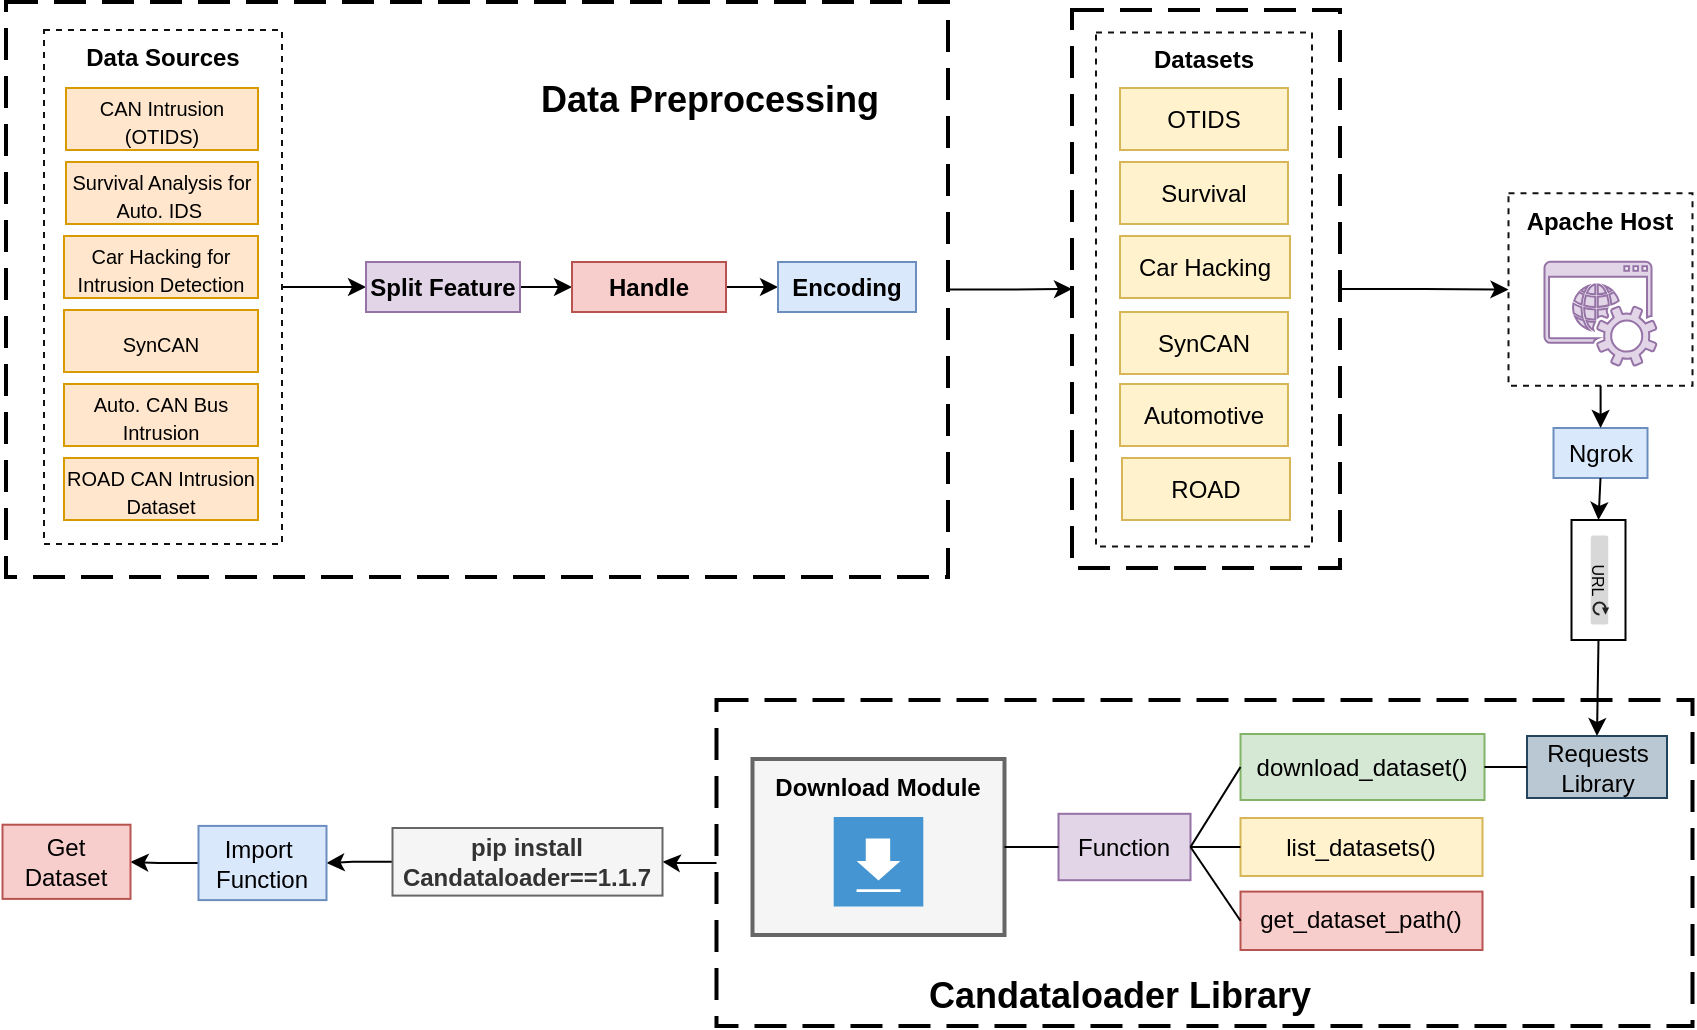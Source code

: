 <mxfile version="21.5.2" type="github">
  <diagram name="Trang-1" id="8WPnezDn6ww9EdxV7W4L">
    <mxGraphModel dx="1434" dy="774" grid="0" gridSize="10" guides="1" tooltips="1" connect="1" arrows="1" fold="1" page="1" pageScale="1" pageWidth="3000" pageHeight="5000" math="0" shadow="0">
      <root>
        <mxCell id="0" />
        <mxCell id="1" parent="0" />
        <mxCell id="tIdSaeZlRLGK4tlZDi9s-64" value="" style="rounded=1;arcSize=0;dashed=1;strokeColor=#000000;fillColor=none;gradientColor=none;dashPattern=8 4;strokeWidth=2;fontColor=#000000;" parent="1" vertex="1">
          <mxGeometry x="471.25" y="496" width="488" height="163" as="geometry" />
        </mxCell>
        <mxCell id="tIdSaeZlRLGK4tlZDi9s-41" value="&lt;b&gt;&lt;font color=&quot;#000000&quot;&gt;Download Module&lt;/font&gt;&lt;/b&gt;" style="fillColor=#f5f5f5;strokeColor=#666666;verticalAlign=top;fontStyle=0;fontColor=#333333;whiteSpace=wrap;html=1;strokeWidth=2;" parent="1" vertex="1">
          <mxGeometry x="489.25" y="525.5" width="126" height="88" as="geometry" />
        </mxCell>
        <mxCell id="tIdSaeZlRLGK4tlZDi9s-43" value="Ngrok" style="rounded=0;whiteSpace=wrap;html=1;fillColor=#dae8fc;strokeColor=#6c8ebf;" parent="1" vertex="1">
          <mxGeometry x="889.75" y="360" width="47" height="25" as="geometry" />
        </mxCell>
        <mxCell id="tIdSaeZlRLGK4tlZDi9s-44" value="" style="edgeStyle=orthogonalEdgeStyle;rounded=0;orthogonalLoop=1;jettySize=auto;html=1;" parent="1" source="tIdSaeZlRLGK4tlZDi9s-30" target="tIdSaeZlRLGK4tlZDi9s-43" edge="1">
          <mxGeometry relative="1" as="geometry" />
        </mxCell>
        <mxCell id="tIdSaeZlRLGK4tlZDi9s-30" value="&lt;font color=&quot;#000000&quot;&gt;&lt;b&gt;Apache Host&lt;/b&gt;&lt;/font&gt;" style="fillColor=none;strokeColor=#111212;dashed=1;verticalAlign=top;fontStyle=0;fontColor=#147EBA;whiteSpace=wrap;html=1;" parent="1" vertex="1">
          <mxGeometry x="867.25" y="242.62" width="92" height="96.25" as="geometry" />
        </mxCell>
        <mxCell id="tIdSaeZlRLGK4tlZDi9s-12" value="" style="rounded=1;arcSize=0;dashed=1;strokeColor=#000000;fillColor=none;gradientColor=none;dashPattern=8 4;strokeWidth=2;fontColor=#000000;" parent="1" vertex="1">
          <mxGeometry x="116" y="147" width="471" height="287.5" as="geometry" />
        </mxCell>
        <mxCell id="tIdSaeZlRLGK4tlZDi9s-14" value="" style="edgeStyle=orthogonalEdgeStyle;rounded=0;orthogonalLoop=1;jettySize=auto;html=1;" parent="1" source="tIdSaeZlRLGK4tlZDi9s-7" target="tIdSaeZlRLGK4tlZDi9s-8" edge="1">
          <mxGeometry relative="1" as="geometry" />
        </mxCell>
        <mxCell id="tIdSaeZlRLGK4tlZDi9s-7" value="&lt;b&gt;&lt;font color=&quot;#000000&quot;&gt;Data Sources&lt;/font&gt;&lt;/b&gt;" style="fillColor=none;strokeColor=#111212;dashed=1;verticalAlign=top;fontStyle=0;fontColor=#147EBA;whiteSpace=wrap;html=1;" parent="1" vertex="1">
          <mxGeometry x="135" y="161" width="119" height="257" as="geometry" />
        </mxCell>
        <mxCell id="tIdSaeZlRLGK4tlZDi9s-1" value="&lt;p style=&quot;line-height: normal; margin-top: 0pt; margin-bottom: 0pt; direction: ltr; unicode-bidi: embed;&quot;&gt;&lt;font style=&quot;font-size: 10px;&quot;&gt;CAN Intrusion (OTIDS)&lt;/font&gt;&lt;/p&gt;" style="rounded=0;whiteSpace=wrap;html=1;fillColor=#ffe6cc;strokeColor=#d79b00;align=center;" parent="1" vertex="1">
          <mxGeometry x="146" y="190" width="96" height="31" as="geometry" />
        </mxCell>
        <mxCell id="tIdSaeZlRLGK4tlZDi9s-2" value="&lt;p style=&quot;line-height: normal; margin-top: 0pt; margin-bottom: 0pt; direction: ltr; unicode-bidi: embed;&quot;&gt;&lt;font style=&quot;font-size: 10px;&quot;&gt;Survival Analysis for Auto. IDS&amp;nbsp;&lt;/font&gt;&lt;/p&gt;" style="rounded=0;whiteSpace=wrap;html=1;fillColor=#ffe6cc;strokeColor=#d79b00;align=center;" parent="1" vertex="1">
          <mxGeometry x="146" y="227" width="96" height="31" as="geometry" />
        </mxCell>
        <mxCell id="tIdSaeZlRLGK4tlZDi9s-3" value="&lt;p style=&quot;line-height: normal; margin-top: 0pt; margin-bottom: 0pt; direction: ltr; unicode-bidi: embed;&quot;&gt;&lt;font style=&quot;font-size: 10px;&quot;&gt;Car Hacking for Intrusion Detection&lt;/font&gt;&lt;/p&gt;" style="rounded=0;whiteSpace=wrap;html=1;fillColor=#ffe6cc;strokeColor=#d79b00;align=center;" parent="1" vertex="1">
          <mxGeometry x="145" y="264" width="97" height="31" as="geometry" />
        </mxCell>
        <mxCell id="tIdSaeZlRLGK4tlZDi9s-4" value="&lt;p style=&quot;language:en-US;line-height:normal;margin-top:0pt;margin-bottom:0pt;&lt;br/&gt;margin-right:0in;text-align:left;direction:ltr;unicode-bidi:embed&quot;&gt;&lt;font style=&quot;font-size: 10px;&quot;&gt;SynCAN&lt;/font&gt;&lt;/p&gt;" style="rounded=0;whiteSpace=wrap;html=1;fillColor=#ffe6cc;strokeColor=#d79b00;" parent="1" vertex="1">
          <mxGeometry x="145" y="301" width="97" height="31" as="geometry" />
        </mxCell>
        <mxCell id="tIdSaeZlRLGK4tlZDi9s-5" value="&lt;p style=&quot;line-height: normal; margin-top: 0pt; margin-bottom: 0pt; direction: ltr; unicode-bidi: embed;&quot;&gt;&lt;font style=&quot;font-size: 10px;&quot;&gt;Auto. CAN Bus Intrusion&lt;/font&gt;&lt;/p&gt;" style="rounded=0;whiteSpace=wrap;html=1;fillColor=#ffe6cc;strokeColor=#d79b00;align=center;" parent="1" vertex="1">
          <mxGeometry x="145" y="338" width="97" height="31" as="geometry" />
        </mxCell>
        <mxCell id="tIdSaeZlRLGK4tlZDi9s-6" value="&lt;p style=&quot;line-height: normal; margin-top: 0pt; margin-bottom: 0pt; direction: ltr; unicode-bidi: embed;&quot;&gt;&lt;font style=&quot;font-size: 10px;&quot;&gt;ROAD CAN Intrusion Dataset&lt;/font&gt;&lt;/p&gt;" style="rounded=0;whiteSpace=wrap;html=1;fillColor=#ffe6cc;strokeColor=#d79b00;align=center;" parent="1" vertex="1">
          <mxGeometry x="145" y="375" width="97" height="31" as="geometry" />
        </mxCell>
        <mxCell id="tIdSaeZlRLGK4tlZDi9s-15" value="" style="edgeStyle=orthogonalEdgeStyle;rounded=0;orthogonalLoop=1;jettySize=auto;html=1;" parent="1" source="tIdSaeZlRLGK4tlZDi9s-8" target="tIdSaeZlRLGK4tlZDi9s-9" edge="1">
          <mxGeometry relative="1" as="geometry" />
        </mxCell>
        <mxCell id="tIdSaeZlRLGK4tlZDi9s-8" value="&lt;b&gt;Split Feature&lt;/b&gt;" style="rounded=0;whiteSpace=wrap;html=1;fillColor=#e1d5e7;strokeColor=#9673a6;" parent="1" vertex="1">
          <mxGeometry x="296" y="277" width="77" height="25" as="geometry" />
        </mxCell>
        <mxCell id="tIdSaeZlRLGK4tlZDi9s-16" value="" style="edgeStyle=orthogonalEdgeStyle;rounded=0;orthogonalLoop=1;jettySize=auto;html=1;" parent="1" source="tIdSaeZlRLGK4tlZDi9s-9" target="tIdSaeZlRLGK4tlZDi9s-11" edge="1">
          <mxGeometry relative="1" as="geometry" />
        </mxCell>
        <mxCell id="tIdSaeZlRLGK4tlZDi9s-9" value="&lt;b&gt;Handle&lt;/b&gt;" style="rounded=0;whiteSpace=wrap;html=1;fillColor=#f8cecc;strokeColor=#b85450;" parent="1" vertex="1">
          <mxGeometry x="399" y="277" width="77" height="25" as="geometry" />
        </mxCell>
        <mxCell id="tIdSaeZlRLGK4tlZDi9s-11" value="&lt;b&gt;Encoding&lt;/b&gt;" style="rounded=0;whiteSpace=wrap;html=1;fillColor=#dae8fc;strokeColor=#6c8ebf;" parent="1" vertex="1">
          <mxGeometry x="502" y="277" width="69" height="25" as="geometry" />
        </mxCell>
        <mxCell id="tIdSaeZlRLGK4tlZDi9s-13" value="&lt;font style=&quot;font-size: 18px;&quot;&gt;&lt;b style=&quot;&quot;&gt;Data Preprocessing&lt;/b&gt;&lt;/font&gt;" style="text;html=1;strokeColor=none;fillColor=none;align=center;verticalAlign=middle;whiteSpace=wrap;rounded=0;" parent="1" vertex="1">
          <mxGeometry x="377" y="181" width="182" height="30" as="geometry" />
        </mxCell>
        <mxCell id="tIdSaeZlRLGK4tlZDi9s-18" value="" style="edgeStyle=orthogonalEdgeStyle;rounded=0;orthogonalLoop=1;jettySize=auto;html=1;" parent="1" source="tIdSaeZlRLGK4tlZDi9s-12" target="tIdSaeZlRLGK4tlZDi9s-17" edge="1">
          <mxGeometry relative="1" as="geometry" />
        </mxCell>
        <mxCell id="tIdSaeZlRLGK4tlZDi9s-31" value="" style="edgeStyle=orthogonalEdgeStyle;rounded=0;orthogonalLoop=1;jettySize=auto;html=1;entryX=0;entryY=0.5;entryDx=0;entryDy=0;" parent="1" source="tIdSaeZlRLGK4tlZDi9s-17" target="tIdSaeZlRLGK4tlZDi9s-30" edge="1">
          <mxGeometry relative="1" as="geometry" />
        </mxCell>
        <mxCell id="tIdSaeZlRLGK4tlZDi9s-17" value="" style="whiteSpace=wrap;html=1;fillColor=none;strokeColor=#000000;fontColor=#000000;rounded=1;arcSize=0;dashed=1;gradientColor=none;dashPattern=8 4;strokeWidth=2;" parent="1" vertex="1">
          <mxGeometry x="649" y="151" width="134" height="279" as="geometry" />
        </mxCell>
        <mxCell id="tIdSaeZlRLGK4tlZDi9s-19" value="&lt;b&gt;&lt;font color=&quot;#000000&quot;&gt;Datasets&lt;/font&gt;&lt;/b&gt;" style="fillColor=none;strokeColor=#111212;dashed=1;verticalAlign=top;fontStyle=0;fontColor=#147EBA;whiteSpace=wrap;html=1;" parent="1" vertex="1">
          <mxGeometry x="661" y="162.25" width="108" height="257" as="geometry" />
        </mxCell>
        <mxCell id="tIdSaeZlRLGK4tlZDi9s-21" value="Survival" style="rounded=0;whiteSpace=wrap;html=1;fillColor=#fff2cc;strokeColor=#d6b656;" parent="1" vertex="1">
          <mxGeometry x="673" y="227" width="84" height="31" as="geometry" />
        </mxCell>
        <mxCell id="tIdSaeZlRLGK4tlZDi9s-22" value="Car Hacking" style="rounded=0;whiteSpace=wrap;html=1;fillColor=#fff2cc;strokeColor=#d6b656;" parent="1" vertex="1">
          <mxGeometry x="673" y="264" width="85" height="31" as="geometry" />
        </mxCell>
        <mxCell id="tIdSaeZlRLGK4tlZDi9s-23" value="SynCAN" style="rounded=0;whiteSpace=wrap;html=1;fillColor=#fff2cc;strokeColor=#d6b656;" parent="1" vertex="1">
          <mxGeometry x="673" y="302" width="84" height="31" as="geometry" />
        </mxCell>
        <mxCell id="tIdSaeZlRLGK4tlZDi9s-24" value="Automotive" style="rounded=0;whiteSpace=wrap;html=1;fillColor=#fff2cc;strokeColor=#d6b656;" parent="1" vertex="1">
          <mxGeometry x="673" y="338" width="84" height="31" as="geometry" />
        </mxCell>
        <mxCell id="tIdSaeZlRLGK4tlZDi9s-25" value="ROAD" style="rounded=0;whiteSpace=wrap;html=1;fillColor=#fff2cc;strokeColor=#d6b656;" parent="1" vertex="1">
          <mxGeometry x="674" y="375" width="84" height="31" as="geometry" />
        </mxCell>
        <mxCell id="tIdSaeZlRLGK4tlZDi9s-28" value="" style="sketch=0;pointerEvents=1;shadow=0;dashed=0;html=1;strokeColor=#9673a6;fillColor=#e1d5e7;labelPosition=center;verticalLabelPosition=bottom;verticalAlign=top;outlineConnect=0;align=center;shape=mxgraph.office.services.online_hosted_services;" parent="1" vertex="1">
          <mxGeometry x="885.25" y="276.87" width="56" height="52" as="geometry" />
        </mxCell>
        <mxCell id="tIdSaeZlRLGK4tlZDi9s-40" value="" style="shadow=0;dashed=0;html=1;strokeColor=none;fillColor=#4495D1;labelPosition=center;verticalLabelPosition=bottom;verticalAlign=top;align=center;outlineConnect=0;shape=mxgraph.veeam.2d.download;" parent="1" vertex="1">
          <mxGeometry x="529.85" y="554.5" width="44.8" height="44.8" as="geometry" />
        </mxCell>
        <mxCell id="tIdSaeZlRLGK4tlZDi9s-46" value="" style="edgeStyle=orthogonalEdgeStyle;rounded=0;orthogonalLoop=1;jettySize=auto;html=1;entryX=0.5;entryY=0;entryDx=0;entryDy=0;exitX=0.5;exitY=1;exitDx=0;exitDy=0;" parent="1" source="tIdSaeZlRLGK4tlZDi9s-43" target="dlUKhvHlW9puK6JnrM1z-1" edge="1">
          <mxGeometry relative="1" as="geometry" />
        </mxCell>
        <mxCell id="tIdSaeZlRLGK4tlZDi9s-54" value="get_dataset_path()" style="rounded=0;whiteSpace=wrap;html=1;fillColor=#f8cecc;strokeColor=#b85450;" parent="1" vertex="1">
          <mxGeometry x="733.25" y="591.8" width="121" height="29.2" as="geometry" />
        </mxCell>
        <mxCell id="tIdSaeZlRLGK4tlZDi9s-56" value="list_datasets()" style="rounded=0;whiteSpace=wrap;html=1;fillColor=#fff2cc;strokeColor=#d6b656;" parent="1" vertex="1">
          <mxGeometry x="733.25" y="555" width="121" height="29" as="geometry" />
        </mxCell>
        <mxCell id="tIdSaeZlRLGK4tlZDi9s-57" value="download_dataset()" style="rounded=0;whiteSpace=wrap;html=1;fillColor=#d5e8d4;strokeColor=#82b366;" parent="1" vertex="1">
          <mxGeometry x="733.25" y="513" width="122" height="33" as="geometry" />
        </mxCell>
        <mxCell id="tIdSaeZlRLGK4tlZDi9s-58" value="Function" style="rounded=0;whiteSpace=wrap;html=1;fillColor=#e1d5e7;strokeColor=#9673a6;" parent="1" vertex="1">
          <mxGeometry x="642.25" y="552.9" width="66" height="33.2" as="geometry" />
        </mxCell>
        <mxCell id="tIdSaeZlRLGK4tlZDi9s-60" value="" style="endArrow=none;html=1;rounded=0;exitX=1;exitY=0.5;exitDx=0;exitDy=0;entryX=0;entryY=0.5;entryDx=0;entryDy=0;" parent="1" source="tIdSaeZlRLGK4tlZDi9s-58" target="tIdSaeZlRLGK4tlZDi9s-57" edge="1">
          <mxGeometry width="50" height="50" relative="1" as="geometry">
            <mxPoint x="608.25" y="425" as="sourcePoint" />
            <mxPoint x="658.25" y="375" as="targetPoint" />
          </mxGeometry>
        </mxCell>
        <mxCell id="tIdSaeZlRLGK4tlZDi9s-61" value="" style="endArrow=none;html=1;rounded=0;entryX=0;entryY=0.5;entryDx=0;entryDy=0;exitX=1;exitY=0.5;exitDx=0;exitDy=0;" parent="1" source="tIdSaeZlRLGK4tlZDi9s-58" target="tIdSaeZlRLGK4tlZDi9s-56" edge="1">
          <mxGeometry width="50" height="50" relative="1" as="geometry">
            <mxPoint x="608.25" y="425" as="sourcePoint" />
            <mxPoint x="658.25" y="375" as="targetPoint" />
          </mxGeometry>
        </mxCell>
        <mxCell id="tIdSaeZlRLGK4tlZDi9s-62" value="" style="endArrow=none;html=1;rounded=0;entryX=1;entryY=0.5;entryDx=0;entryDy=0;exitX=0;exitY=0.5;exitDx=0;exitDy=0;" parent="1" source="tIdSaeZlRLGK4tlZDi9s-54" target="tIdSaeZlRLGK4tlZDi9s-58" edge="1">
          <mxGeometry width="50" height="50" relative="1" as="geometry">
            <mxPoint x="608.25" y="425" as="sourcePoint" />
            <mxPoint x="658.25" y="375" as="targetPoint" />
          </mxGeometry>
        </mxCell>
        <mxCell id="tIdSaeZlRLGK4tlZDi9s-69" value="" style="edgeStyle=orthogonalEdgeStyle;rounded=0;orthogonalLoop=1;jettySize=auto;html=1;" parent="1" source="tIdSaeZlRLGK4tlZDi9s-64" target="tIdSaeZlRLGK4tlZDi9s-68" edge="1">
          <mxGeometry relative="1" as="geometry" />
        </mxCell>
        <mxCell id="tIdSaeZlRLGK4tlZDi9s-65" value="&lt;font style=&quot;font-size: 18px;&quot;&gt;&lt;b style=&quot;&quot;&gt;Candataloader Library&lt;/b&gt;&lt;/font&gt;" style="text;html=1;strokeColor=none;fillColor=none;align=center;verticalAlign=middle;whiteSpace=wrap;rounded=0;" parent="1" vertex="1">
          <mxGeometry x="567.25" y="629" width="212" height="30" as="geometry" />
        </mxCell>
        <mxCell id="gQOechxw3EUP2P92AcO6-8" value="" style="edgeStyle=orthogonalEdgeStyle;rounded=0;orthogonalLoop=1;jettySize=auto;html=1;" parent="1" source="tIdSaeZlRLGK4tlZDi9s-68" target="gQOechxw3EUP2P92AcO6-7" edge="1">
          <mxGeometry relative="1" as="geometry" />
        </mxCell>
        <mxCell id="tIdSaeZlRLGK4tlZDi9s-68" value="&lt;b&gt;pip install Candataloader==1.1.7&lt;/b&gt;" style="rounded=0;whiteSpace=wrap;html=1;fillColor=#f5f5f5;fontColor=#333333;strokeColor=#666666;" parent="1" vertex="1">
          <mxGeometry x="309.25" y="560" width="135" height="33.8" as="geometry" />
        </mxCell>
        <mxCell id="tIdSaeZlRLGK4tlZDi9s-72" value="OTIDS" style="rounded=0;whiteSpace=wrap;html=1;fillColor=#fff2cc;strokeColor=#d6b656;" parent="1" vertex="1">
          <mxGeometry x="673" y="190" width="84" height="31" as="geometry" />
        </mxCell>
        <mxCell id="gQOechxw3EUP2P92AcO6-1" value="Requests Library" style="rounded=0;whiteSpace=wrap;html=1;fillColor=#bac8d3;strokeColor=#23445d;" parent="1" vertex="1">
          <mxGeometry x="876.5" y="514" width="70" height="31" as="geometry" />
        </mxCell>
        <mxCell id="gQOechxw3EUP2P92AcO6-4" value="" style="endArrow=none;html=1;rounded=0;entryX=0;entryY=0.5;entryDx=0;entryDy=0;exitX=1;exitY=0.5;exitDx=0;exitDy=0;" parent="1" source="tIdSaeZlRLGK4tlZDi9s-57" target="gQOechxw3EUP2P92AcO6-1" edge="1">
          <mxGeometry width="50" height="50" relative="1" as="geometry">
            <mxPoint x="579.25" y="476" as="sourcePoint" />
            <mxPoint x="629.25" y="426" as="targetPoint" />
          </mxGeometry>
        </mxCell>
        <mxCell id="gQOechxw3EUP2P92AcO6-6" value="" style="endArrow=none;html=1;rounded=0;entryX=0;entryY=0.5;entryDx=0;entryDy=0;exitX=1;exitY=0.5;exitDx=0;exitDy=0;" parent="1" source="tIdSaeZlRLGK4tlZDi9s-41" target="tIdSaeZlRLGK4tlZDi9s-58" edge="1">
          <mxGeometry width="50" height="50" relative="1" as="geometry">
            <mxPoint x="579.25" y="479" as="sourcePoint" />
            <mxPoint x="629.25" y="429" as="targetPoint" />
          </mxGeometry>
        </mxCell>
        <mxCell id="gQOechxw3EUP2P92AcO6-10" value="" style="edgeStyle=orthogonalEdgeStyle;rounded=0;orthogonalLoop=1;jettySize=auto;html=1;" parent="1" source="gQOechxw3EUP2P92AcO6-7" target="gQOechxw3EUP2P92AcO6-9" edge="1">
          <mxGeometry relative="1" as="geometry" />
        </mxCell>
        <mxCell id="gQOechxw3EUP2P92AcO6-7" value="Import&amp;nbsp; Function" style="rounded=0;whiteSpace=wrap;html=1;fillColor=#dae8fc;strokeColor=#6c8ebf;" parent="1" vertex="1">
          <mxGeometry x="212.25" y="558.95" width="64" height="37.1" as="geometry" />
        </mxCell>
        <mxCell id="gQOechxw3EUP2P92AcO6-9" value="Get Dataset" style="rounded=0;whiteSpace=wrap;html=1;fillColor=#f8cecc;strokeColor=#b85450;" parent="1" vertex="1">
          <mxGeometry x="114.25" y="558.35" width="64" height="37.1" as="geometry" />
        </mxCell>
        <mxCell id="dlUKhvHlW9puK6JnrM1z-2" value="" style="group" vertex="1" connectable="0" parent="1">
          <mxGeometry x="898.75" y="406" width="27" height="60" as="geometry" />
        </mxCell>
        <mxCell id="dlUKhvHlW9puK6JnrM1z-1" value="" style="rounded=0;whiteSpace=wrap;html=1;" vertex="1" parent="dlUKhvHlW9puK6JnrM1z-2">
          <mxGeometry width="27" height="60" as="geometry" />
        </mxCell>
        <mxCell id="tIdSaeZlRLGK4tlZDi9s-35" value="URL" style="html=1;strokeWidth=1;shadow=0;dashed=0;shape=mxgraph.ios7ui.url;buttonText=;strokeColor2=#222222;fontSize=8;spacingTop=2;align=center;whiteSpace=wrap;rotation=90;" parent="dlUKhvHlW9puK6JnrM1z-2" vertex="1">
          <mxGeometry x="-10.75" y="23.75" width="49.5" height="12.5" as="geometry" />
        </mxCell>
        <mxCell id="dlUKhvHlW9puK6JnrM1z-3" value="" style="endArrow=classic;html=1;rounded=0;exitX=0.5;exitY=1;exitDx=0;exitDy=0;entryX=0.5;entryY=0;entryDx=0;entryDy=0;" edge="1" parent="1" source="dlUKhvHlW9puK6JnrM1z-1" target="gQOechxw3EUP2P92AcO6-1">
          <mxGeometry width="50" height="50" relative="1" as="geometry">
            <mxPoint x="703" y="459" as="sourcePoint" />
            <mxPoint x="753" y="409" as="targetPoint" />
          </mxGeometry>
        </mxCell>
      </root>
    </mxGraphModel>
  </diagram>
</mxfile>
